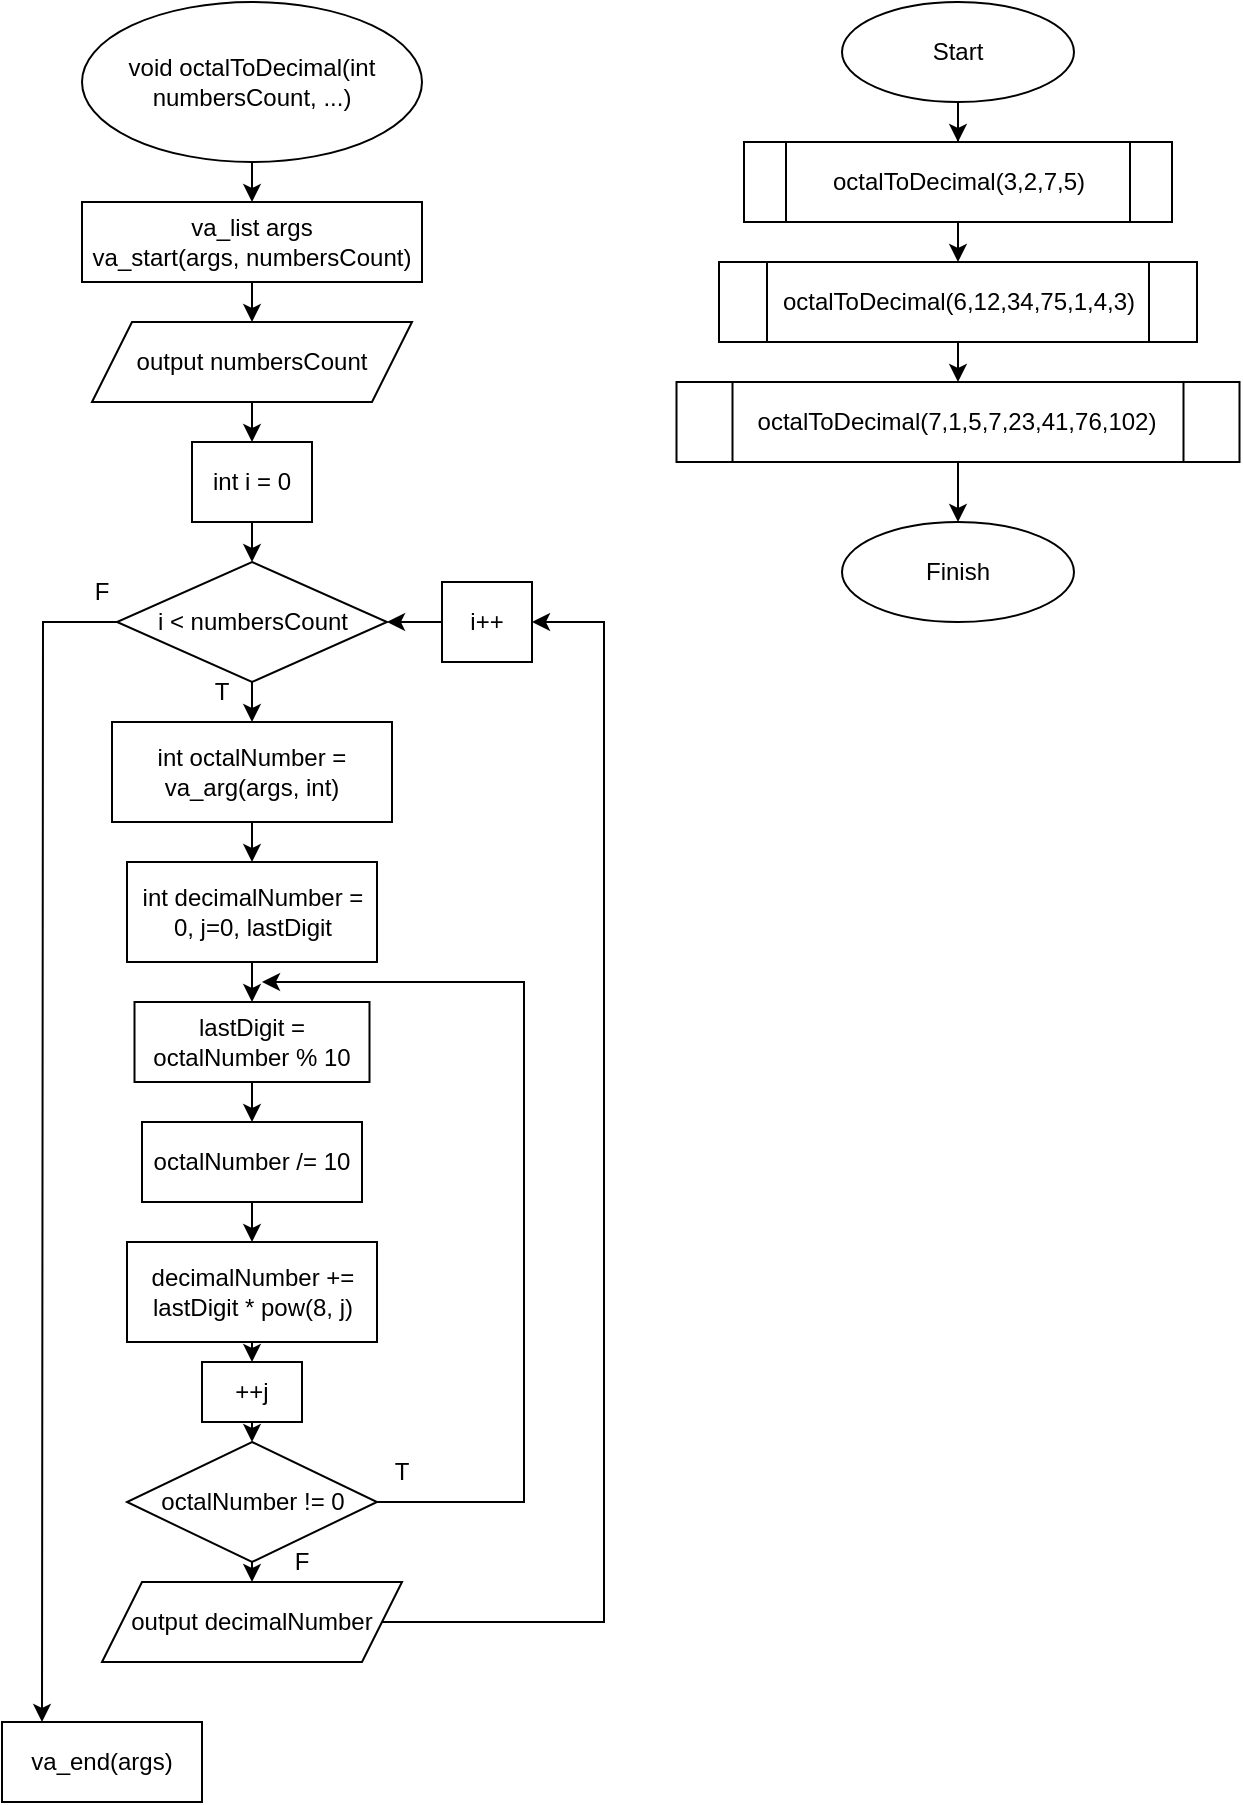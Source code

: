 <mxfile version="24.8.3">
  <diagram name="Сторінка-1" id="GxUQ_7AXnB10w56YLWnh">
    <mxGraphModel dx="1208" dy="1100" grid="1" gridSize="10" guides="1" tooltips="1" connect="1" arrows="1" fold="1" page="1" pageScale="1" pageWidth="827" pageHeight="1169" math="0" shadow="0">
      <root>
        <mxCell id="0" />
        <mxCell id="1" parent="0" />
        <mxCell id="_x4Bwsh8O2ZAloCdIkkR-33" style="edgeStyle=orthogonalEdgeStyle;rounded=0;orthogonalLoop=1;jettySize=auto;html=1;exitX=0.5;exitY=1;exitDx=0;exitDy=0;entryX=0.5;entryY=0;entryDx=0;entryDy=0;" edge="1" parent="1" source="_x4Bwsh8O2ZAloCdIkkR-1" target="_x4Bwsh8O2ZAloCdIkkR-2">
          <mxGeometry relative="1" as="geometry" />
        </mxCell>
        <mxCell id="_x4Bwsh8O2ZAloCdIkkR-1" value="void octalToDecimal(int numbersCount, ...)" style="ellipse;whiteSpace=wrap;html=1;" vertex="1" parent="1">
          <mxGeometry x="60" y="80" width="170" height="80" as="geometry" />
        </mxCell>
        <mxCell id="_x4Bwsh8O2ZAloCdIkkR-34" style="edgeStyle=orthogonalEdgeStyle;rounded=0;orthogonalLoop=1;jettySize=auto;html=1;exitX=0.5;exitY=1;exitDx=0;exitDy=0;entryX=0.5;entryY=0;entryDx=0;entryDy=0;" edge="1" parent="1" source="_x4Bwsh8O2ZAloCdIkkR-2" target="_x4Bwsh8O2ZAloCdIkkR-3">
          <mxGeometry relative="1" as="geometry" />
        </mxCell>
        <mxCell id="_x4Bwsh8O2ZAloCdIkkR-2" value="&lt;div&gt;va_list args&lt;br&gt;&lt;/div&gt;&lt;div&gt;va_start(args, numbersCount)&lt;br&gt;&lt;/div&gt;" style="rounded=0;whiteSpace=wrap;html=1;" vertex="1" parent="1">
          <mxGeometry x="60" y="180" width="170" height="40" as="geometry" />
        </mxCell>
        <mxCell id="_x4Bwsh8O2ZAloCdIkkR-35" style="edgeStyle=orthogonalEdgeStyle;rounded=0;orthogonalLoop=1;jettySize=auto;html=1;exitX=0.5;exitY=1;exitDx=0;exitDy=0;entryX=0.5;entryY=0;entryDx=0;entryDy=0;" edge="1" parent="1" source="_x4Bwsh8O2ZAloCdIkkR-3" target="_x4Bwsh8O2ZAloCdIkkR-4">
          <mxGeometry relative="1" as="geometry" />
        </mxCell>
        <mxCell id="_x4Bwsh8O2ZAloCdIkkR-3" value="output numbersCount" style="shape=parallelogram;perimeter=parallelogramPerimeter;whiteSpace=wrap;html=1;fixedSize=1;" vertex="1" parent="1">
          <mxGeometry x="65" y="240" width="160" height="40" as="geometry" />
        </mxCell>
        <mxCell id="_x4Bwsh8O2ZAloCdIkkR-19" style="edgeStyle=orthogonalEdgeStyle;rounded=0;orthogonalLoop=1;jettySize=auto;html=1;exitX=0.5;exitY=1;exitDx=0;exitDy=0;entryX=0.5;entryY=0;entryDx=0;entryDy=0;" edge="1" parent="1" source="_x4Bwsh8O2ZAloCdIkkR-4" target="_x4Bwsh8O2ZAloCdIkkR-18">
          <mxGeometry relative="1" as="geometry" />
        </mxCell>
        <mxCell id="_x4Bwsh8O2ZAloCdIkkR-4" value="int i = 0" style="rounded=0;whiteSpace=wrap;html=1;" vertex="1" parent="1">
          <mxGeometry x="115" y="300" width="60" height="40" as="geometry" />
        </mxCell>
        <mxCell id="_x4Bwsh8O2ZAloCdIkkR-30" style="edgeStyle=orthogonalEdgeStyle;rounded=0;orthogonalLoop=1;jettySize=auto;html=1;entryX=1;entryY=0.5;entryDx=0;entryDy=0;" edge="1" parent="1" source="_x4Bwsh8O2ZAloCdIkkR-5" target="_x4Bwsh8O2ZAloCdIkkR-18">
          <mxGeometry relative="1" as="geometry" />
        </mxCell>
        <mxCell id="_x4Bwsh8O2ZAloCdIkkR-5" value="i++" style="rounded=0;whiteSpace=wrap;html=1;" vertex="1" parent="1">
          <mxGeometry x="240" y="370" width="45" height="40" as="geometry" />
        </mxCell>
        <mxCell id="_x4Bwsh8O2ZAloCdIkkR-21" style="edgeStyle=orthogonalEdgeStyle;rounded=0;orthogonalLoop=1;jettySize=auto;html=1;exitX=0.5;exitY=1;exitDx=0;exitDy=0;entryX=0.5;entryY=0;entryDx=0;entryDy=0;" edge="1" parent="1" source="_x4Bwsh8O2ZAloCdIkkR-6" target="_x4Bwsh8O2ZAloCdIkkR-7">
          <mxGeometry relative="1" as="geometry" />
        </mxCell>
        <mxCell id="_x4Bwsh8O2ZAloCdIkkR-6" value="int octalNumber = va_arg(args, int)" style="rounded=0;whiteSpace=wrap;html=1;" vertex="1" parent="1">
          <mxGeometry x="75" y="440" width="140" height="50" as="geometry" />
        </mxCell>
        <mxCell id="_x4Bwsh8O2ZAloCdIkkR-14" style="edgeStyle=orthogonalEdgeStyle;rounded=0;orthogonalLoop=1;jettySize=auto;html=1;exitX=0.5;exitY=1;exitDx=0;exitDy=0;entryX=0.5;entryY=0;entryDx=0;entryDy=0;" edge="1" parent="1" source="_x4Bwsh8O2ZAloCdIkkR-7" target="_x4Bwsh8O2ZAloCdIkkR-8">
          <mxGeometry relative="1" as="geometry" />
        </mxCell>
        <mxCell id="_x4Bwsh8O2ZAloCdIkkR-7" value="int decimalNumber = 0, j=0, lastDigit" style="rounded=0;whiteSpace=wrap;html=1;" vertex="1" parent="1">
          <mxGeometry x="82.5" y="510" width="125" height="50" as="geometry" />
        </mxCell>
        <mxCell id="_x4Bwsh8O2ZAloCdIkkR-22" style="edgeStyle=orthogonalEdgeStyle;rounded=0;orthogonalLoop=1;jettySize=auto;html=1;exitX=0.5;exitY=1;exitDx=0;exitDy=0;entryX=0.5;entryY=0;entryDx=0;entryDy=0;" edge="1" parent="1" source="_x4Bwsh8O2ZAloCdIkkR-8" target="_x4Bwsh8O2ZAloCdIkkR-9">
          <mxGeometry relative="1" as="geometry" />
        </mxCell>
        <mxCell id="_x4Bwsh8O2ZAloCdIkkR-8" value="lastDigit = octalNumber % 10" style="rounded=0;whiteSpace=wrap;html=1;" vertex="1" parent="1">
          <mxGeometry x="86.25" y="580" width="117.5" height="40" as="geometry" />
        </mxCell>
        <mxCell id="_x4Bwsh8O2ZAloCdIkkR-23" style="edgeStyle=orthogonalEdgeStyle;rounded=0;orthogonalLoop=1;jettySize=auto;html=1;exitX=0.5;exitY=1;exitDx=0;exitDy=0;entryX=0.5;entryY=0;entryDx=0;entryDy=0;" edge="1" parent="1" source="_x4Bwsh8O2ZAloCdIkkR-9" target="_x4Bwsh8O2ZAloCdIkkR-10">
          <mxGeometry relative="1" as="geometry" />
        </mxCell>
        <mxCell id="_x4Bwsh8O2ZAloCdIkkR-9" value="octalNumber /= 10" style="rounded=0;whiteSpace=wrap;html=1;" vertex="1" parent="1">
          <mxGeometry x="90" y="640" width="110" height="40" as="geometry" />
        </mxCell>
        <mxCell id="_x4Bwsh8O2ZAloCdIkkR-24" style="edgeStyle=orthogonalEdgeStyle;rounded=0;orthogonalLoop=1;jettySize=auto;html=1;exitX=0.5;exitY=1;exitDx=0;exitDy=0;entryX=0.5;entryY=0;entryDx=0;entryDy=0;" edge="1" parent="1" source="_x4Bwsh8O2ZAloCdIkkR-10" target="_x4Bwsh8O2ZAloCdIkkR-11">
          <mxGeometry relative="1" as="geometry" />
        </mxCell>
        <mxCell id="_x4Bwsh8O2ZAloCdIkkR-10" value="decimalNumber += lastDigit * pow(8, j)" style="rounded=0;whiteSpace=wrap;html=1;" vertex="1" parent="1">
          <mxGeometry x="82.5" y="700" width="125" height="50" as="geometry" />
        </mxCell>
        <mxCell id="_x4Bwsh8O2ZAloCdIkkR-25" style="edgeStyle=orthogonalEdgeStyle;rounded=0;orthogonalLoop=1;jettySize=auto;html=1;exitX=0.5;exitY=1;exitDx=0;exitDy=0;entryX=0.5;entryY=0;entryDx=0;entryDy=0;" edge="1" parent="1" source="_x4Bwsh8O2ZAloCdIkkR-11" target="_x4Bwsh8O2ZAloCdIkkR-12">
          <mxGeometry relative="1" as="geometry" />
        </mxCell>
        <mxCell id="_x4Bwsh8O2ZAloCdIkkR-11" value="++j" style="rounded=0;whiteSpace=wrap;html=1;" vertex="1" parent="1">
          <mxGeometry x="120" y="760" width="50" height="30" as="geometry" />
        </mxCell>
        <mxCell id="_x4Bwsh8O2ZAloCdIkkR-13" style="edgeStyle=orthogonalEdgeStyle;rounded=0;orthogonalLoop=1;jettySize=auto;html=1;exitX=1;exitY=0.5;exitDx=0;exitDy=0;" edge="1" parent="1" source="_x4Bwsh8O2ZAloCdIkkR-12">
          <mxGeometry relative="1" as="geometry">
            <mxPoint x="150" y="570" as="targetPoint" />
            <Array as="points">
              <mxPoint x="281" y="830" />
            </Array>
          </mxGeometry>
        </mxCell>
        <mxCell id="_x4Bwsh8O2ZAloCdIkkR-26" style="edgeStyle=orthogonalEdgeStyle;rounded=0;orthogonalLoop=1;jettySize=auto;html=1;exitX=0.5;exitY=1;exitDx=0;exitDy=0;entryX=0.5;entryY=0;entryDx=0;entryDy=0;" edge="1" parent="1" source="_x4Bwsh8O2ZAloCdIkkR-12" target="_x4Bwsh8O2ZAloCdIkkR-15">
          <mxGeometry relative="1" as="geometry" />
        </mxCell>
        <mxCell id="_x4Bwsh8O2ZAloCdIkkR-12" value="octalNumber != 0" style="rhombus;whiteSpace=wrap;html=1;" vertex="1" parent="1">
          <mxGeometry x="82.5" y="800" width="125" height="60" as="geometry" />
        </mxCell>
        <mxCell id="_x4Bwsh8O2ZAloCdIkkR-27" style="edgeStyle=orthogonalEdgeStyle;rounded=0;orthogonalLoop=1;jettySize=auto;html=1;exitX=1;exitY=0.5;exitDx=0;exitDy=0;entryX=1;entryY=0.5;entryDx=0;entryDy=0;" edge="1" parent="1" source="_x4Bwsh8O2ZAloCdIkkR-15" target="_x4Bwsh8O2ZAloCdIkkR-5">
          <mxGeometry relative="1" as="geometry">
            <mxPoint x="320" y="320" as="targetPoint" />
            <Array as="points">
              <mxPoint x="321" y="890" />
              <mxPoint x="321" y="390" />
            </Array>
          </mxGeometry>
        </mxCell>
        <mxCell id="_x4Bwsh8O2ZAloCdIkkR-15" value="output decimalNumber" style="shape=parallelogram;perimeter=parallelogramPerimeter;whiteSpace=wrap;html=1;fixedSize=1;" vertex="1" parent="1">
          <mxGeometry x="70" y="870" width="150" height="40" as="geometry" />
        </mxCell>
        <mxCell id="_x4Bwsh8O2ZAloCdIkkR-20" style="edgeStyle=orthogonalEdgeStyle;rounded=0;orthogonalLoop=1;jettySize=auto;html=1;exitX=0.5;exitY=1;exitDx=0;exitDy=0;entryX=0.5;entryY=0;entryDx=0;entryDy=0;" edge="1" parent="1" source="_x4Bwsh8O2ZAloCdIkkR-18" target="_x4Bwsh8O2ZAloCdIkkR-6">
          <mxGeometry relative="1" as="geometry" />
        </mxCell>
        <mxCell id="_x4Bwsh8O2ZAloCdIkkR-31" style="edgeStyle=orthogonalEdgeStyle;rounded=0;orthogonalLoop=1;jettySize=auto;html=1;" edge="1" parent="1" source="_x4Bwsh8O2ZAloCdIkkR-18">
          <mxGeometry relative="1" as="geometry">
            <mxPoint x="40" y="940" as="targetPoint" />
          </mxGeometry>
        </mxCell>
        <mxCell id="_x4Bwsh8O2ZAloCdIkkR-18" value="i &amp;lt; numbersCount" style="rhombus;whiteSpace=wrap;html=1;" vertex="1" parent="1">
          <mxGeometry x="77.5" y="360" width="135" height="60" as="geometry" />
        </mxCell>
        <mxCell id="_x4Bwsh8O2ZAloCdIkkR-32" value="va_end(args)" style="rounded=0;whiteSpace=wrap;html=1;" vertex="1" parent="1">
          <mxGeometry x="20" y="940" width="100" height="40" as="geometry" />
        </mxCell>
        <mxCell id="_x4Bwsh8O2ZAloCdIkkR-37" value="T" style="text;html=1;align=center;verticalAlign=middle;whiteSpace=wrap;rounded=0;" vertex="1" parent="1">
          <mxGeometry x="100" y="410" width="60" height="30" as="geometry" />
        </mxCell>
        <mxCell id="_x4Bwsh8O2ZAloCdIkkR-38" value="T" style="text;html=1;align=center;verticalAlign=middle;whiteSpace=wrap;rounded=0;" vertex="1" parent="1">
          <mxGeometry x="190" y="800" width="60" height="30" as="geometry" />
        </mxCell>
        <mxCell id="_x4Bwsh8O2ZAloCdIkkR-39" value="F" style="text;html=1;align=center;verticalAlign=middle;whiteSpace=wrap;rounded=0;" vertex="1" parent="1">
          <mxGeometry x="140" y="845" width="60" height="30" as="geometry" />
        </mxCell>
        <mxCell id="_x4Bwsh8O2ZAloCdIkkR-40" value="F" style="text;html=1;align=center;verticalAlign=middle;whiteSpace=wrap;rounded=0;" vertex="1" parent="1">
          <mxGeometry x="40" y="360" width="60" height="30" as="geometry" />
        </mxCell>
        <mxCell id="_x4Bwsh8O2ZAloCdIkkR-47" style="edgeStyle=orthogonalEdgeStyle;rounded=0;orthogonalLoop=1;jettySize=auto;html=1;exitX=0.5;exitY=1;exitDx=0;exitDy=0;" edge="1" parent="1" source="_x4Bwsh8O2ZAloCdIkkR-41" target="_x4Bwsh8O2ZAloCdIkkR-43">
          <mxGeometry relative="1" as="geometry" />
        </mxCell>
        <mxCell id="_x4Bwsh8O2ZAloCdIkkR-41" value="Start" style="ellipse;whiteSpace=wrap;html=1;" vertex="1" parent="1">
          <mxGeometry x="440" y="80" width="116" height="50" as="geometry" />
        </mxCell>
        <mxCell id="_x4Bwsh8O2ZAloCdIkkR-48" style="edgeStyle=orthogonalEdgeStyle;rounded=0;orthogonalLoop=1;jettySize=auto;html=1;exitX=0.5;exitY=1;exitDx=0;exitDy=0;entryX=0.5;entryY=0;entryDx=0;entryDy=0;" edge="1" parent="1" source="_x4Bwsh8O2ZAloCdIkkR-43" target="_x4Bwsh8O2ZAloCdIkkR-44">
          <mxGeometry relative="1" as="geometry" />
        </mxCell>
        <mxCell id="_x4Bwsh8O2ZAloCdIkkR-43" value="octalToDecimal(3,2,7,5)" style="shape=process;whiteSpace=wrap;html=1;backgroundOutline=1;" vertex="1" parent="1">
          <mxGeometry x="391" y="150" width="214" height="40" as="geometry" />
        </mxCell>
        <mxCell id="_x4Bwsh8O2ZAloCdIkkR-49" style="edgeStyle=orthogonalEdgeStyle;rounded=0;orthogonalLoop=1;jettySize=auto;html=1;exitX=0.5;exitY=1;exitDx=0;exitDy=0;" edge="1" parent="1" source="_x4Bwsh8O2ZAloCdIkkR-44" target="_x4Bwsh8O2ZAloCdIkkR-45">
          <mxGeometry relative="1" as="geometry" />
        </mxCell>
        <mxCell id="_x4Bwsh8O2ZAloCdIkkR-44" value="octalToDecimal(6,12,34,75,1,4,3)" style="shape=process;whiteSpace=wrap;html=1;backgroundOutline=1;" vertex="1" parent="1">
          <mxGeometry x="378.5" y="210" width="239" height="40" as="geometry" />
        </mxCell>
        <mxCell id="_x4Bwsh8O2ZAloCdIkkR-50" style="edgeStyle=orthogonalEdgeStyle;rounded=0;orthogonalLoop=1;jettySize=auto;html=1;exitX=0.5;exitY=1;exitDx=0;exitDy=0;entryX=0.5;entryY=0;entryDx=0;entryDy=0;" edge="1" parent="1" source="_x4Bwsh8O2ZAloCdIkkR-45" target="_x4Bwsh8O2ZAloCdIkkR-46">
          <mxGeometry relative="1" as="geometry" />
        </mxCell>
        <mxCell id="_x4Bwsh8O2ZAloCdIkkR-45" value="octalToDecimal(7,1,5,7,23,41,76,102)" style="shape=process;whiteSpace=wrap;html=1;backgroundOutline=1;" vertex="1" parent="1">
          <mxGeometry x="357.25" y="270" width="281.5" height="40" as="geometry" />
        </mxCell>
        <mxCell id="_x4Bwsh8O2ZAloCdIkkR-46" value="Finish" style="ellipse;whiteSpace=wrap;html=1;" vertex="1" parent="1">
          <mxGeometry x="440" y="340" width="116" height="50" as="geometry" />
        </mxCell>
      </root>
    </mxGraphModel>
  </diagram>
</mxfile>
